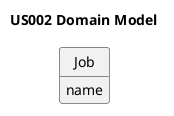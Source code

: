 @startuml
skinparam monochrome true
skinparam packageStyle rectangle
skinparam shadowing false

'left to right direction

skinparam classAttributeIconSize 0

hide circle
hide methods

title US002 Domain Model

class Job {
    name
}

'Platform "1" -- "*" Organization : has registered >
'Platform "1" -- "*" Category : defines >
@enduml